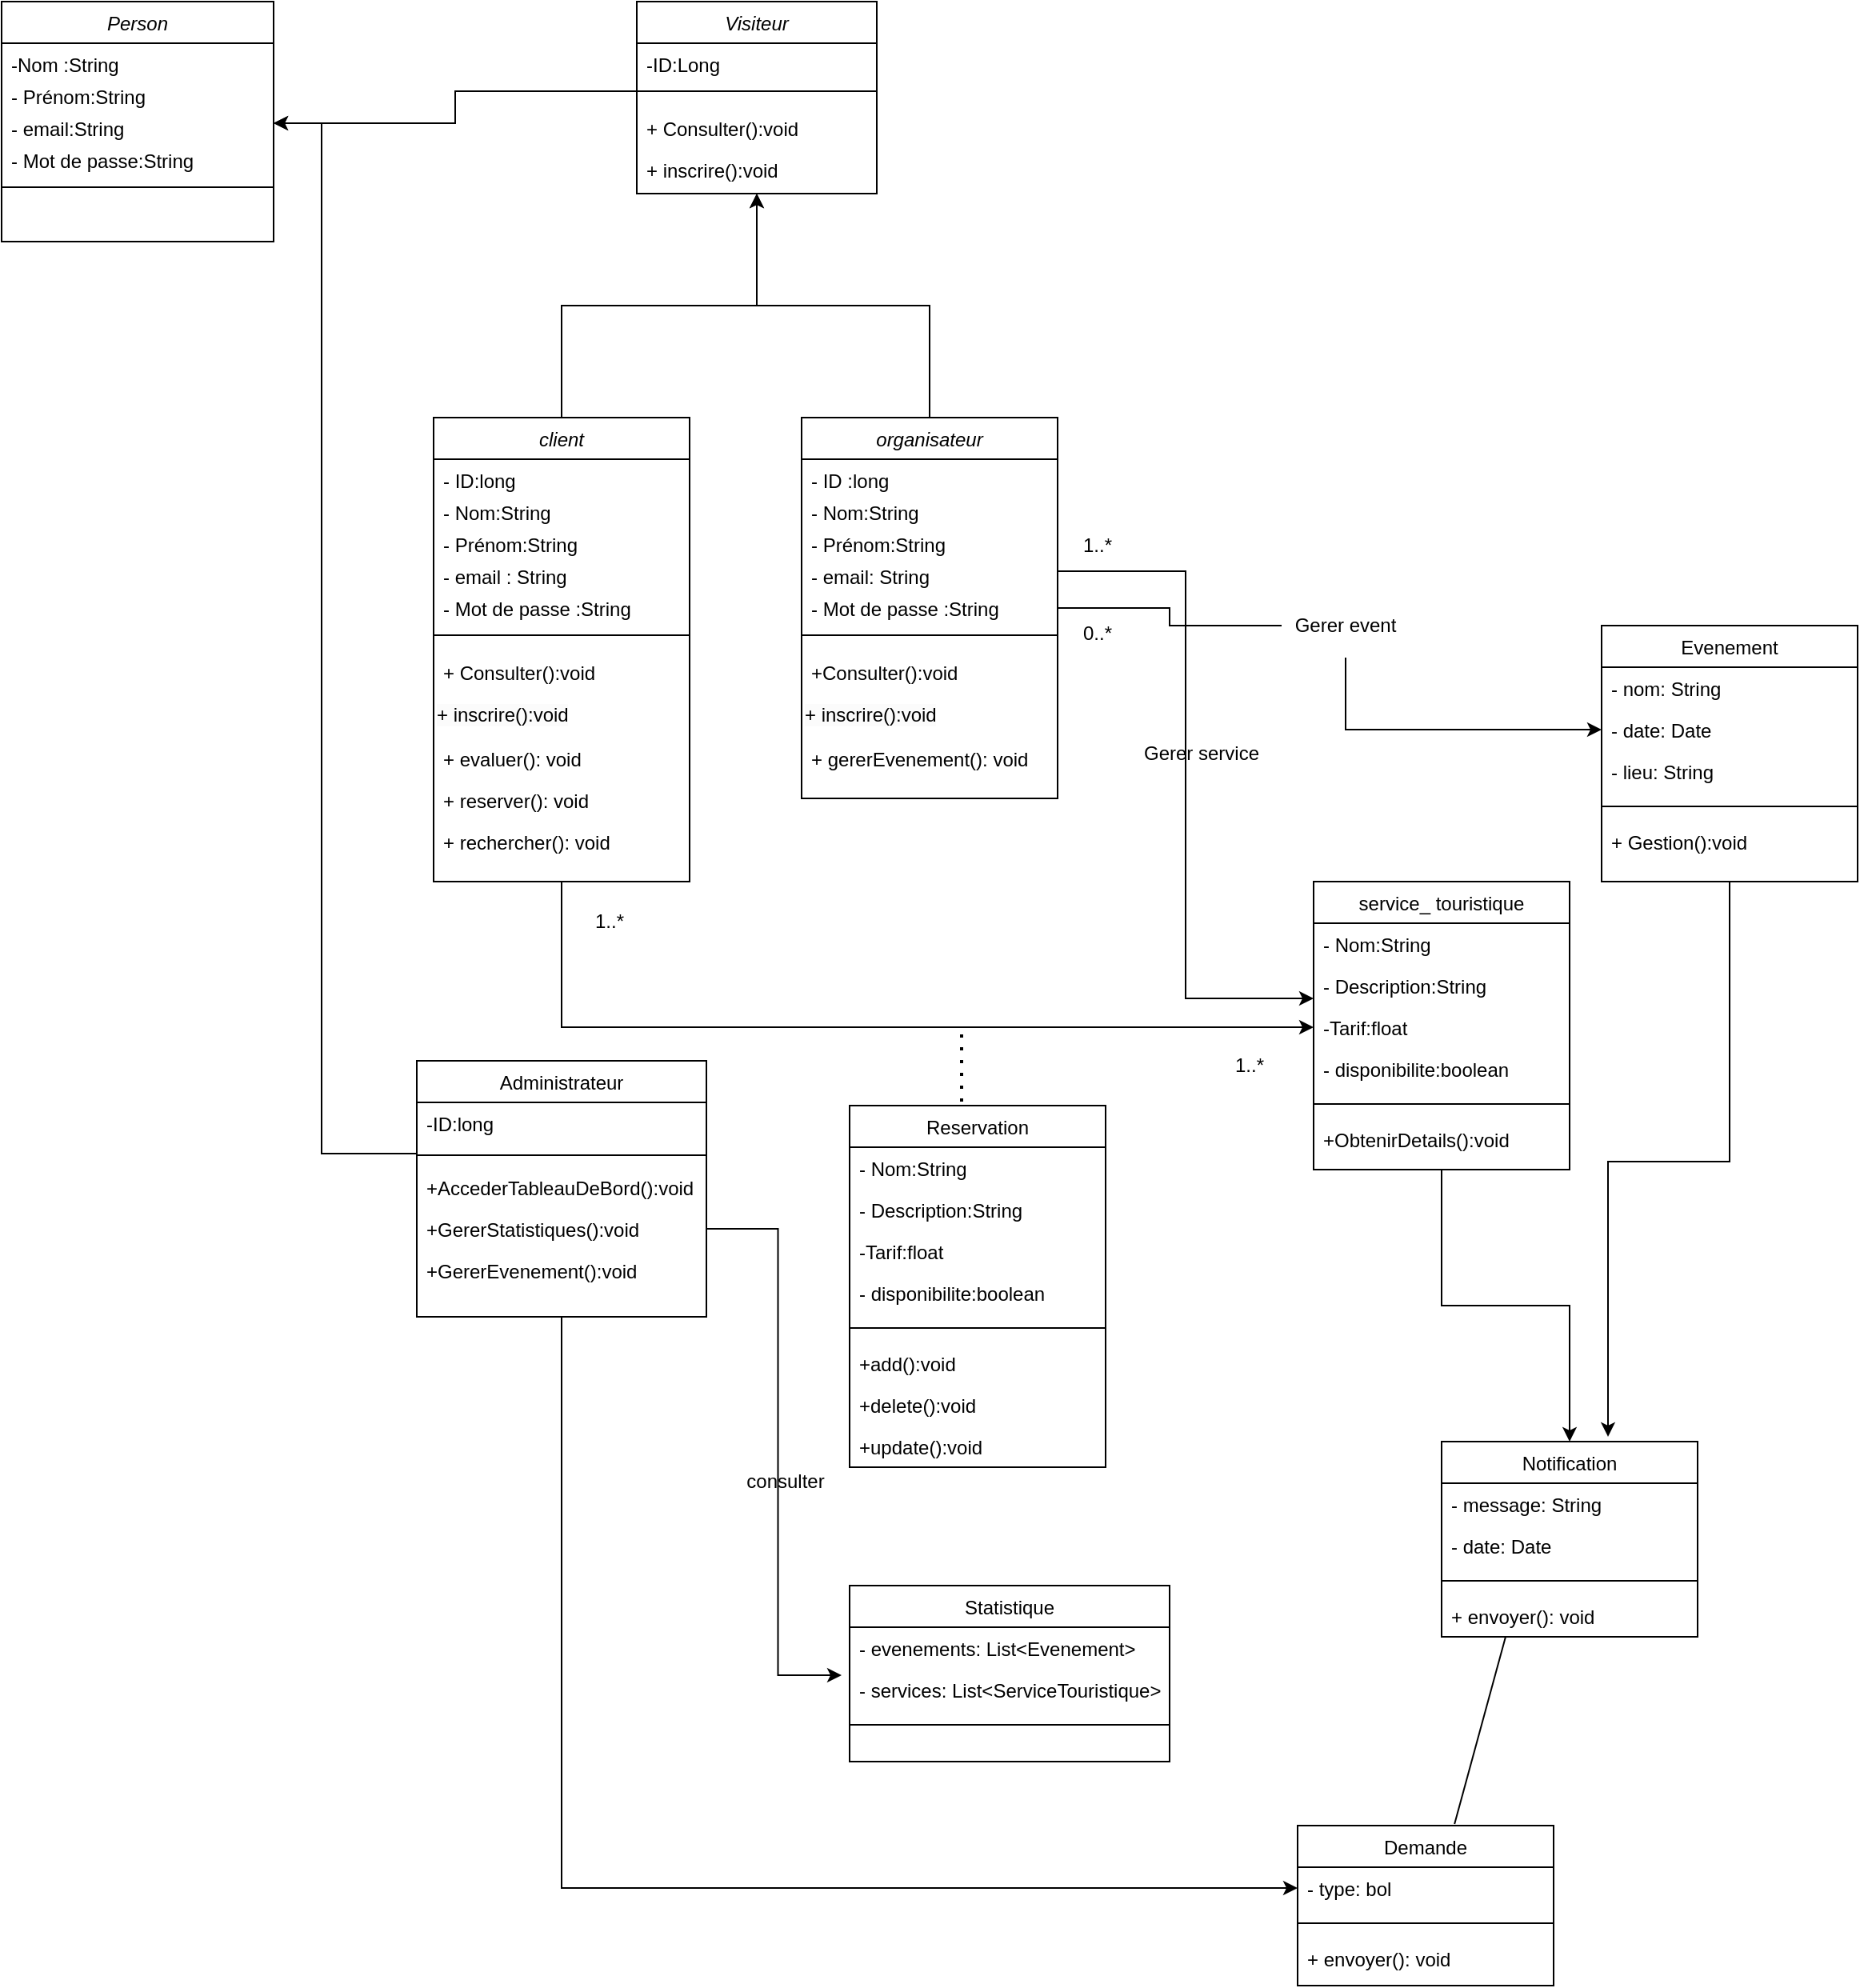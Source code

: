 <mxfile version="22.1.18" type="device">
  <diagram id="C5RBs43oDa-KdzZeNtuy" name="Page-1">
    <mxGraphModel dx="1760" dy="1646" grid="1" gridSize="10" guides="1" tooltips="1" connect="1" arrows="1" fold="1" page="1" pageScale="1" pageWidth="827" pageHeight="1169" math="0" shadow="0">
      <root>
        <mxCell id="WIyWlLk6GJQsqaUBKTNV-0" />
        <mxCell id="WIyWlLk6GJQsqaUBKTNV-1" parent="WIyWlLk6GJQsqaUBKTNV-0" />
        <mxCell id="cDBzebG0WOkgvqjDL5oZ-74" style="edgeStyle=orthogonalEdgeStyle;rounded=0;orthogonalLoop=1;jettySize=auto;html=1;entryX=0.5;entryY=0;entryDx=0;entryDy=0;" parent="WIyWlLk6GJQsqaUBKTNV-1" source="zkfFHV4jXpPFQw0GAbJ--6" target="8eL3JHxNQlYlBDF5r4aJ-25" edge="1">
          <mxGeometry relative="1" as="geometry" />
        </mxCell>
        <mxCell id="zkfFHV4jXpPFQw0GAbJ--6" value="service_ touristique" style="swimlane;fontStyle=0;align=center;verticalAlign=top;childLayout=stackLayout;horizontal=1;startSize=26;horizontalStack=0;resizeParent=1;resizeLast=0;collapsible=1;marginBottom=0;rounded=0;shadow=0;strokeWidth=1;" parent="WIyWlLk6GJQsqaUBKTNV-1" vertex="1">
          <mxGeometry x="10" y="310" width="160" height="180" as="geometry">
            <mxRectangle x="10" y="310" width="160" height="26" as="alternateBounds" />
          </mxGeometry>
        </mxCell>
        <mxCell id="zkfFHV4jXpPFQw0GAbJ--8" value="- Nom:String" style="text;align=left;verticalAlign=top;spacingLeft=4;spacingRight=4;overflow=hidden;rotatable=0;points=[[0,0.5],[1,0.5]];portConstraint=eastwest;rounded=0;shadow=0;html=0;" parent="zkfFHV4jXpPFQw0GAbJ--6" vertex="1">
          <mxGeometry y="26" width="160" height="26" as="geometry" />
        </mxCell>
        <mxCell id="RmzoukmS7qOzCSbqCCUX-9" value="- Description:String" style="text;align=left;verticalAlign=top;spacingLeft=4;spacingRight=4;overflow=hidden;rotatable=0;points=[[0,0.5],[1,0.5]];portConstraint=eastwest;rounded=0;shadow=0;html=0;" parent="zkfFHV4jXpPFQw0GAbJ--6" vertex="1">
          <mxGeometry y="52" width="160" height="26" as="geometry" />
        </mxCell>
        <mxCell id="RmzoukmS7qOzCSbqCCUX-11" value="-Tarif:float" style="text;align=left;verticalAlign=top;spacingLeft=4;spacingRight=4;overflow=hidden;rotatable=0;points=[[0,0.5],[1,0.5]];portConstraint=eastwest;rounded=0;shadow=0;html=0;" parent="zkfFHV4jXpPFQw0GAbJ--6" vertex="1">
          <mxGeometry y="78" width="160" height="26" as="geometry" />
        </mxCell>
        <mxCell id="RmzoukmS7qOzCSbqCCUX-12" value="- disponibilite:boolean" style="text;align=left;verticalAlign=top;spacingLeft=4;spacingRight=4;overflow=hidden;rotatable=0;points=[[0,0.5],[1,0.5]];portConstraint=eastwest;rounded=0;shadow=0;html=0;" parent="zkfFHV4jXpPFQw0GAbJ--6" vertex="1">
          <mxGeometry y="104" width="160" height="26" as="geometry" />
        </mxCell>
        <mxCell id="zkfFHV4jXpPFQw0GAbJ--9" value="" style="line;html=1;strokeWidth=1;align=left;verticalAlign=middle;spacingTop=-1;spacingLeft=3;spacingRight=3;rotatable=0;labelPosition=right;points=[];portConstraint=eastwest;" parent="zkfFHV4jXpPFQw0GAbJ--6" vertex="1">
          <mxGeometry y="130" width="160" height="18" as="geometry" />
        </mxCell>
        <mxCell id="zkfFHV4jXpPFQw0GAbJ--11" value="+ObtenirDetails():void" style="text;align=left;verticalAlign=top;spacingLeft=4;spacingRight=4;overflow=hidden;rotatable=0;points=[[0,0.5],[1,0.5]];portConstraint=eastwest;" parent="zkfFHV4jXpPFQw0GAbJ--6" vertex="1">
          <mxGeometry y="148" width="160" height="26" as="geometry" />
        </mxCell>
        <mxCell id="cDBzebG0WOkgvqjDL5oZ-27" style="edgeStyle=orthogonalEdgeStyle;rounded=0;orthogonalLoop=1;jettySize=auto;html=1;entryX=1;entryY=0.5;entryDx=0;entryDy=0;" parent="WIyWlLk6GJQsqaUBKTNV-1" source="zkfFHV4jXpPFQw0GAbJ--17" target="cDBzebG0WOkgvqjDL5oZ-13" edge="1">
          <mxGeometry relative="1" as="geometry">
            <Array as="points">
              <mxPoint x="-610" y="480" />
              <mxPoint x="-610" y="-164" />
            </Array>
          </mxGeometry>
        </mxCell>
        <mxCell id="cDBzebG0WOkgvqjDL5oZ-71" style="edgeStyle=orthogonalEdgeStyle;rounded=0;orthogonalLoop=1;jettySize=auto;html=1;entryX=0;entryY=0.5;entryDx=0;entryDy=0;" parent="WIyWlLk6GJQsqaUBKTNV-1" source="zkfFHV4jXpPFQw0GAbJ--17" target="cDBzebG0WOkgvqjDL5oZ-66" edge="1">
          <mxGeometry relative="1" as="geometry" />
        </mxCell>
        <mxCell id="zkfFHV4jXpPFQw0GAbJ--17" value="Administrateur" style="swimlane;fontStyle=0;align=center;verticalAlign=top;childLayout=stackLayout;horizontal=1;startSize=26;horizontalStack=0;resizeParent=1;resizeLast=0;collapsible=1;marginBottom=0;rounded=0;shadow=0;strokeWidth=1;" parent="WIyWlLk6GJQsqaUBKTNV-1" vertex="1">
          <mxGeometry x="-550.5" y="422" width="181" height="160" as="geometry">
            <mxRectangle x="550" y="140" width="160" height="26" as="alternateBounds" />
          </mxGeometry>
        </mxCell>
        <mxCell id="zkfFHV4jXpPFQw0GAbJ--18" value="-ID:long" style="text;align=left;verticalAlign=top;spacingLeft=4;spacingRight=4;overflow=hidden;rotatable=0;points=[[0,0.5],[1,0.5]];portConstraint=eastwest;" parent="zkfFHV4jXpPFQw0GAbJ--17" vertex="1">
          <mxGeometry y="26" width="181" height="26" as="geometry" />
        </mxCell>
        <mxCell id="zkfFHV4jXpPFQw0GAbJ--23" value="" style="line;html=1;strokeWidth=1;align=left;verticalAlign=middle;spacingTop=-1;spacingLeft=3;spacingRight=3;rotatable=0;labelPosition=right;points=[];portConstraint=eastwest;" parent="zkfFHV4jXpPFQw0GAbJ--17" vertex="1">
          <mxGeometry y="52" width="181" height="14" as="geometry" />
        </mxCell>
        <mxCell id="zkfFHV4jXpPFQw0GAbJ--24" value="+AccederTableauDeBord():void" style="text;align=left;verticalAlign=top;spacingLeft=4;spacingRight=4;overflow=hidden;rotatable=0;points=[[0,0.5],[1,0.5]];portConstraint=eastwest;" parent="zkfFHV4jXpPFQw0GAbJ--17" vertex="1">
          <mxGeometry y="66" width="181" height="26" as="geometry" />
        </mxCell>
        <mxCell id="zkfFHV4jXpPFQw0GAbJ--25" value="+GererStatistiques():void" style="text;align=left;verticalAlign=top;spacingLeft=4;spacingRight=4;overflow=hidden;rotatable=0;points=[[0,0.5],[1,0.5]];portConstraint=eastwest;" parent="zkfFHV4jXpPFQw0GAbJ--17" vertex="1">
          <mxGeometry y="92" width="181" height="26" as="geometry" />
        </mxCell>
        <mxCell id="RmzoukmS7qOzCSbqCCUX-6" value="+GererEvenement():void" style="text;align=left;verticalAlign=top;spacingLeft=4;spacingRight=4;overflow=hidden;rotatable=0;points=[[0,0.5],[1,0.5]];portConstraint=eastwest;" parent="zkfFHV4jXpPFQw0GAbJ--17" vertex="1">
          <mxGeometry y="118" width="181" height="26" as="geometry" />
        </mxCell>
        <mxCell id="cDBzebG0WOkgvqjDL5oZ-76" style="edgeStyle=orthogonalEdgeStyle;rounded=0;orthogonalLoop=1;jettySize=auto;html=1;entryX=0.65;entryY=-0.025;entryDx=0;entryDy=0;entryPerimeter=0;" parent="WIyWlLk6GJQsqaUBKTNV-1" source="RmzoukmS7qOzCSbqCCUX-40" target="8eL3JHxNQlYlBDF5r4aJ-25" edge="1">
          <mxGeometry relative="1" as="geometry" />
        </mxCell>
        <mxCell id="RmzoukmS7qOzCSbqCCUX-40" value="Evenement" style="swimlane;fontStyle=0;align=center;verticalAlign=top;childLayout=stackLayout;horizontal=1;startSize=26;horizontalStack=0;resizeParent=1;resizeLast=0;collapsible=1;marginBottom=0;rounded=0;shadow=0;strokeWidth=1;" parent="WIyWlLk6GJQsqaUBKTNV-1" vertex="1">
          <mxGeometry x="190" y="150" width="160" height="160" as="geometry">
            <mxRectangle x="130" y="380" width="160" height="26" as="alternateBounds" />
          </mxGeometry>
        </mxCell>
        <mxCell id="RmzoukmS7qOzCSbqCCUX-42" value=" - nom: String " style="text;align=left;verticalAlign=top;spacingLeft=4;spacingRight=4;overflow=hidden;rotatable=0;points=[[0,0.5],[1,0.5]];portConstraint=eastwest;rounded=0;shadow=0;html=0;" parent="RmzoukmS7qOzCSbqCCUX-40" vertex="1">
          <mxGeometry y="26" width="160" height="26" as="geometry" />
        </mxCell>
        <mxCell id="RmzoukmS7qOzCSbqCCUX-43" value="- date: Date " style="text;align=left;verticalAlign=top;spacingLeft=4;spacingRight=4;overflow=hidden;rotatable=0;points=[[0,0.5],[1,0.5]];portConstraint=eastwest;rounded=0;shadow=0;html=0;" parent="RmzoukmS7qOzCSbqCCUX-40" vertex="1">
          <mxGeometry y="52" width="160" height="26" as="geometry" />
        </mxCell>
        <mxCell id="RmzoukmS7qOzCSbqCCUX-44" value="- lieu: String  " style="text;align=left;verticalAlign=top;spacingLeft=4;spacingRight=4;overflow=hidden;rotatable=0;points=[[0,0.5],[1,0.5]];portConstraint=eastwest;rounded=0;shadow=0;html=0;" parent="RmzoukmS7qOzCSbqCCUX-40" vertex="1">
          <mxGeometry y="78" width="160" height="26" as="geometry" />
        </mxCell>
        <mxCell id="RmzoukmS7qOzCSbqCCUX-47" value="" style="line;html=1;strokeWidth=1;align=left;verticalAlign=middle;spacingTop=-1;spacingLeft=3;spacingRight=3;rotatable=0;labelPosition=right;points=[];portConstraint=eastwest;" parent="RmzoukmS7qOzCSbqCCUX-40" vertex="1">
          <mxGeometry y="104" width="160" height="18" as="geometry" />
        </mxCell>
        <mxCell id="cDBzebG0WOkgvqjDL5oZ-75" value="+ Gestion():void" style="text;align=left;verticalAlign=top;spacingLeft=4;spacingRight=4;overflow=hidden;rotatable=0;points=[[0,0.5],[1,0.5]];portConstraint=eastwest;" parent="RmzoukmS7qOzCSbqCCUX-40" vertex="1">
          <mxGeometry y="122" width="160" height="26" as="geometry" />
        </mxCell>
        <mxCell id="cDBzebG0WOkgvqjDL5oZ-22" style="edgeStyle=orthogonalEdgeStyle;rounded=0;orthogonalLoop=1;jettySize=auto;html=1;entryX=0.5;entryY=1;entryDx=0;entryDy=0;" parent="WIyWlLk6GJQsqaUBKTNV-1" source="LDBiigE5ZsN5Bmcv4pwf-0" target="cDBzebG0WOkgvqjDL5oZ-0" edge="1">
          <mxGeometry relative="1" as="geometry">
            <Array as="points">
              <mxPoint x="-460" y="-50" />
              <mxPoint x="-338" y="-50" />
            </Array>
          </mxGeometry>
        </mxCell>
        <mxCell id="cDBzebG0WOkgvqjDL5oZ-34" style="edgeStyle=orthogonalEdgeStyle;rounded=0;orthogonalLoop=1;jettySize=auto;html=1;entryX=0;entryY=0.5;entryDx=0;entryDy=0;" parent="WIyWlLk6GJQsqaUBKTNV-1" source="LDBiigE5ZsN5Bmcv4pwf-0" target="RmzoukmS7qOzCSbqCCUX-11" edge="1">
          <mxGeometry relative="1" as="geometry" />
        </mxCell>
        <mxCell id="LDBiigE5ZsN5Bmcv4pwf-0" value="client" style="swimlane;fontStyle=2;align=center;verticalAlign=top;childLayout=stackLayout;horizontal=1;startSize=26;horizontalStack=0;resizeParent=1;resizeLast=0;collapsible=1;marginBottom=0;rounded=0;shadow=0;strokeWidth=1;" parent="WIyWlLk6GJQsqaUBKTNV-1" vertex="1">
          <mxGeometry x="-540" y="20" width="160" height="290" as="geometry">
            <mxRectangle x="230" y="140" width="160" height="26" as="alternateBounds" />
          </mxGeometry>
        </mxCell>
        <mxCell id="LDBiigE5ZsN5Bmcv4pwf-1" value="- ID:long" style="text;align=left;verticalAlign=top;spacingLeft=4;spacingRight=4;overflow=hidden;rotatable=0;points=[[0,0.5],[1,0.5]];portConstraint=eastwest;" parent="LDBiigE5ZsN5Bmcv4pwf-0" vertex="1">
          <mxGeometry y="26" width="160" height="20" as="geometry" />
        </mxCell>
        <mxCell id="LDBiigE5ZsN5Bmcv4pwf-2" value="- Nom:String" style="text;align=left;verticalAlign=top;spacingLeft=4;spacingRight=4;overflow=hidden;rotatable=0;points=[[0,0.5],[1,0.5]];portConstraint=eastwest;rounded=0;shadow=0;html=0;" parent="LDBiigE5ZsN5Bmcv4pwf-0" vertex="1">
          <mxGeometry y="46" width="160" height="20" as="geometry" />
        </mxCell>
        <mxCell id="LDBiigE5ZsN5Bmcv4pwf-3" value="- Prénom:String" style="text;align=left;verticalAlign=top;spacingLeft=4;spacingRight=4;overflow=hidden;rotatable=0;points=[[0,0.5],[1,0.5]];portConstraint=eastwest;rounded=0;shadow=0;html=0;" parent="LDBiigE5ZsN5Bmcv4pwf-0" vertex="1">
          <mxGeometry y="66" width="160" height="20" as="geometry" />
        </mxCell>
        <mxCell id="LDBiigE5ZsN5Bmcv4pwf-4" value="- email : String" style="text;align=left;verticalAlign=top;spacingLeft=4;spacingRight=4;overflow=hidden;rotatable=0;points=[[0,0.5],[1,0.5]];portConstraint=eastwest;rounded=0;shadow=0;html=0;" parent="LDBiigE5ZsN5Bmcv4pwf-0" vertex="1">
          <mxGeometry y="86" width="160" height="20" as="geometry" />
        </mxCell>
        <mxCell id="LDBiigE5ZsN5Bmcv4pwf-5" value="- Mot de passe :String" style="text;align=left;verticalAlign=top;spacingLeft=4;spacingRight=4;overflow=hidden;rotatable=0;points=[[0,0.5],[1,0.5]];portConstraint=eastwest;rounded=0;shadow=0;html=0;" parent="LDBiigE5ZsN5Bmcv4pwf-0" vertex="1">
          <mxGeometry y="106" width="160" height="20" as="geometry" />
        </mxCell>
        <mxCell id="LDBiigE5ZsN5Bmcv4pwf-6" value="" style="line;html=1;strokeWidth=1;align=left;verticalAlign=middle;spacingTop=-1;spacingLeft=3;spacingRight=3;rotatable=0;labelPosition=right;points=[];portConstraint=eastwest;" parent="LDBiigE5ZsN5Bmcv4pwf-0" vertex="1">
          <mxGeometry y="126" width="160" height="20" as="geometry" />
        </mxCell>
        <mxCell id="LDBiigE5ZsN5Bmcv4pwf-7" value="+ Consulter():void" style="text;align=left;verticalAlign=top;spacingLeft=4;spacingRight=4;overflow=hidden;rotatable=0;points=[[0,0.5],[1,0.5]];portConstraint=eastwest;" parent="LDBiigE5ZsN5Bmcv4pwf-0" vertex="1">
          <mxGeometry y="146" width="160" height="26" as="geometry" />
        </mxCell>
        <mxCell id="8eL3JHxNQlYlBDF5r4aJ-49" value="&lt;span style=&quot;color: rgb(0, 0, 0); font-family: Helvetica; font-size: 12px; font-style: normal; font-variant-ligatures: normal; font-variant-caps: normal; font-weight: 400; letter-spacing: normal; orphans: 2; text-align: left; text-indent: 0px; text-transform: none; widows: 2; word-spacing: 0px; -webkit-text-stroke-width: 0px; background-color: rgb(251, 251, 251); text-decoration-thickness: initial; text-decoration-style: initial; text-decoration-color: initial; float: none; display: inline !important;&quot;&gt;+ inscrire():void&lt;/span&gt;" style="text;whiteSpace=wrap;html=1;" parent="LDBiigE5ZsN5Bmcv4pwf-0" vertex="1">
          <mxGeometry y="172" width="160" height="28" as="geometry" />
        </mxCell>
        <mxCell id="8eL3JHxNQlYlBDF5r4aJ-21" value="+ evaluer(): void" style="text;align=left;verticalAlign=top;spacingLeft=4;spacingRight=4;overflow=hidden;rotatable=0;points=[[0,0.5],[1,0.5]];portConstraint=eastwest;" parent="LDBiigE5ZsN5Bmcv4pwf-0" vertex="1">
          <mxGeometry y="200" width="160" height="26" as="geometry" />
        </mxCell>
        <mxCell id="8eL3JHxNQlYlBDF5r4aJ-22" value="+ reserver(): void" style="text;align=left;verticalAlign=top;spacingLeft=4;spacingRight=4;overflow=hidden;rotatable=0;points=[[0,0.5],[1,0.5]];portConstraint=eastwest;" parent="LDBiigE5ZsN5Bmcv4pwf-0" vertex="1">
          <mxGeometry y="226" width="160" height="26" as="geometry" />
        </mxCell>
        <mxCell id="8eL3JHxNQlYlBDF5r4aJ-23" value="+ rechercher(): void" style="text;align=left;verticalAlign=top;spacingLeft=4;spacingRight=4;overflow=hidden;rotatable=0;points=[[0,0.5],[1,0.5]];portConstraint=eastwest;" parent="LDBiigE5ZsN5Bmcv4pwf-0" vertex="1">
          <mxGeometry y="252" width="160" height="26" as="geometry" />
        </mxCell>
        <mxCell id="cDBzebG0WOkgvqjDL5oZ-26" style="edgeStyle=orthogonalEdgeStyle;rounded=0;orthogonalLoop=1;jettySize=auto;html=1;entryX=0.5;entryY=1;entryDx=0;entryDy=0;" parent="WIyWlLk6GJQsqaUBKTNV-1" source="LDBiigE5ZsN5Bmcv4pwf-8" target="cDBzebG0WOkgvqjDL5oZ-0" edge="1">
          <mxGeometry relative="1" as="geometry" />
        </mxCell>
        <mxCell id="cDBzebG0WOkgvqjDL5oZ-61" style="edgeStyle=orthogonalEdgeStyle;rounded=0;orthogonalLoop=1;jettySize=auto;html=1;entryX=0;entryY=0.5;entryDx=0;entryDy=0;startArrow=none;" parent="WIyWlLk6GJQsqaUBKTNV-1" source="cDBzebG0WOkgvqjDL5oZ-63" target="RmzoukmS7qOzCSbqCCUX-43" edge="1">
          <mxGeometry relative="1" as="geometry" />
        </mxCell>
        <mxCell id="LDBiigE5ZsN5Bmcv4pwf-8" value="organisateur" style="swimlane;fontStyle=2;align=center;verticalAlign=top;childLayout=stackLayout;horizontal=1;startSize=26;horizontalStack=0;resizeParent=1;resizeLast=0;collapsible=1;marginBottom=0;rounded=0;shadow=0;strokeWidth=1;" parent="WIyWlLk6GJQsqaUBKTNV-1" vertex="1">
          <mxGeometry x="-310" y="20" width="160" height="238" as="geometry">
            <mxRectangle x="230" y="140" width="160" height="26" as="alternateBounds" />
          </mxGeometry>
        </mxCell>
        <mxCell id="LDBiigE5ZsN5Bmcv4pwf-9" value="- ID :long" style="text;align=left;verticalAlign=top;spacingLeft=4;spacingRight=4;overflow=hidden;rotatable=0;points=[[0,0.5],[1,0.5]];portConstraint=eastwest;" parent="LDBiigE5ZsN5Bmcv4pwf-8" vertex="1">
          <mxGeometry y="26" width="160" height="20" as="geometry" />
        </mxCell>
        <mxCell id="LDBiigE5ZsN5Bmcv4pwf-10" value="- Nom:String" style="text;align=left;verticalAlign=top;spacingLeft=4;spacingRight=4;overflow=hidden;rotatable=0;points=[[0,0.5],[1,0.5]];portConstraint=eastwest;rounded=0;shadow=0;html=0;" parent="LDBiigE5ZsN5Bmcv4pwf-8" vertex="1">
          <mxGeometry y="46" width="160" height="20" as="geometry" />
        </mxCell>
        <mxCell id="LDBiigE5ZsN5Bmcv4pwf-11" value="- Prénom:String" style="text;align=left;verticalAlign=top;spacingLeft=4;spacingRight=4;overflow=hidden;rotatable=0;points=[[0,0.5],[1,0.5]];portConstraint=eastwest;rounded=0;shadow=0;html=0;" parent="LDBiigE5ZsN5Bmcv4pwf-8" vertex="1">
          <mxGeometry y="66" width="160" height="20" as="geometry" />
        </mxCell>
        <mxCell id="LDBiigE5ZsN5Bmcv4pwf-12" value="- email: String" style="text;align=left;verticalAlign=top;spacingLeft=4;spacingRight=4;overflow=hidden;rotatable=0;points=[[0,0.5],[1,0.5]];portConstraint=eastwest;rounded=0;shadow=0;html=0;" parent="LDBiigE5ZsN5Bmcv4pwf-8" vertex="1">
          <mxGeometry y="86" width="160" height="20" as="geometry" />
        </mxCell>
        <mxCell id="LDBiigE5ZsN5Bmcv4pwf-13" value="- Mot de passe :String" style="text;align=left;verticalAlign=top;spacingLeft=4;spacingRight=4;overflow=hidden;rotatable=0;points=[[0,0.5],[1,0.5]];portConstraint=eastwest;rounded=0;shadow=0;html=0;" parent="LDBiigE5ZsN5Bmcv4pwf-8" vertex="1">
          <mxGeometry y="106" width="160" height="20" as="geometry" />
        </mxCell>
        <mxCell id="LDBiigE5ZsN5Bmcv4pwf-14" value="" style="line;html=1;strokeWidth=1;align=left;verticalAlign=middle;spacingTop=-1;spacingLeft=3;spacingRight=3;rotatable=0;labelPosition=right;points=[];portConstraint=eastwest;" parent="LDBiigE5ZsN5Bmcv4pwf-8" vertex="1">
          <mxGeometry y="126" width="160" height="20" as="geometry" />
        </mxCell>
        <mxCell id="LDBiigE5ZsN5Bmcv4pwf-15" value="+Consulter():void" style="text;align=left;verticalAlign=top;spacingLeft=4;spacingRight=4;overflow=hidden;rotatable=0;points=[[0,0.5],[1,0.5]];portConstraint=eastwest;" parent="LDBiigE5ZsN5Bmcv4pwf-8" vertex="1">
          <mxGeometry y="146" width="160" height="26" as="geometry" />
        </mxCell>
        <mxCell id="8eL3JHxNQlYlBDF5r4aJ-50" value="&lt;span style=&quot;color: rgb(0, 0, 0); font-family: Helvetica; font-size: 12px; font-style: normal; font-variant-ligatures: normal; font-variant-caps: normal; font-weight: 400; letter-spacing: normal; orphans: 2; text-align: left; text-indent: 0px; text-transform: none; widows: 2; word-spacing: 0px; -webkit-text-stroke-width: 0px; background-color: rgb(251, 251, 251); text-decoration-thickness: initial; text-decoration-style: initial; text-decoration-color: initial; float: none; display: inline !important;&quot;&gt;+ inscrire():void&lt;/span&gt;" style="text;whiteSpace=wrap;html=1;" parent="LDBiigE5ZsN5Bmcv4pwf-8" vertex="1">
          <mxGeometry y="172" width="160" height="28" as="geometry" />
        </mxCell>
        <mxCell id="8eL3JHxNQlYlBDF5r4aJ-24" value="+ gererEvenement(): void " style="text;align=left;verticalAlign=top;spacingLeft=4;spacingRight=4;overflow=hidden;rotatable=0;points=[[0,0.5],[1,0.5]];portConstraint=eastwest;" parent="LDBiigE5ZsN5Bmcv4pwf-8" vertex="1">
          <mxGeometry y="200" width="160" height="26" as="geometry" />
        </mxCell>
        <mxCell id="8eL3JHxNQlYlBDF5r4aJ-25" value="Notification " style="swimlane;fontStyle=0;align=center;verticalAlign=top;childLayout=stackLayout;horizontal=1;startSize=26;horizontalStack=0;resizeParent=1;resizeLast=0;collapsible=1;marginBottom=0;rounded=0;shadow=0;strokeWidth=1;" parent="WIyWlLk6GJQsqaUBKTNV-1" vertex="1">
          <mxGeometry x="90" y="660" width="160" height="122" as="geometry">
            <mxRectangle x="130" y="380" width="160" height="26" as="alternateBounds" />
          </mxGeometry>
        </mxCell>
        <mxCell id="8eL3JHxNQlYlBDF5r4aJ-26" value="- message: String " style="text;align=left;verticalAlign=top;spacingLeft=4;spacingRight=4;overflow=hidden;rotatable=0;points=[[0,0.5],[1,0.5]];portConstraint=eastwest;rounded=0;shadow=0;html=0;" parent="8eL3JHxNQlYlBDF5r4aJ-25" vertex="1">
          <mxGeometry y="26" width="160" height="26" as="geometry" />
        </mxCell>
        <mxCell id="8eL3JHxNQlYlBDF5r4aJ-27" value=" - date: Date  " style="text;align=left;verticalAlign=top;spacingLeft=4;spacingRight=4;overflow=hidden;rotatable=0;points=[[0,0.5],[1,0.5]];portConstraint=eastwest;rounded=0;shadow=0;html=0;" parent="8eL3JHxNQlYlBDF5r4aJ-25" vertex="1">
          <mxGeometry y="52" width="160" height="26" as="geometry" />
        </mxCell>
        <mxCell id="8eL3JHxNQlYlBDF5r4aJ-30" value="" style="line;html=1;strokeWidth=1;align=left;verticalAlign=middle;spacingTop=-1;spacingLeft=3;spacingRight=3;rotatable=0;labelPosition=right;points=[];portConstraint=eastwest;" parent="8eL3JHxNQlYlBDF5r4aJ-25" vertex="1">
          <mxGeometry y="78" width="160" height="18" as="geometry" />
        </mxCell>
        <mxCell id="8eL3JHxNQlYlBDF5r4aJ-31" value=" + envoyer(): void" style="text;align=left;verticalAlign=top;spacingLeft=4;spacingRight=4;overflow=hidden;rotatable=0;points=[[0,0.5],[1,0.5]];portConstraint=eastwest;" parent="8eL3JHxNQlYlBDF5r4aJ-25" vertex="1">
          <mxGeometry y="96" width="160" height="26" as="geometry" />
        </mxCell>
        <mxCell id="8eL3JHxNQlYlBDF5r4aJ-38" value="Statistique  " style="swimlane;fontStyle=0;align=center;verticalAlign=top;childLayout=stackLayout;horizontal=1;startSize=26;horizontalStack=0;resizeParent=1;resizeLast=0;collapsible=1;marginBottom=0;rounded=0;shadow=0;strokeWidth=1;" parent="WIyWlLk6GJQsqaUBKTNV-1" vertex="1">
          <mxGeometry x="-280" y="750" width="200" height="110" as="geometry">
            <mxRectangle x="130" y="380" width="160" height="26" as="alternateBounds" />
          </mxGeometry>
        </mxCell>
        <mxCell id="8eL3JHxNQlYlBDF5r4aJ-39" value="- evenements: List&lt;Evenement&gt;" style="text;align=left;verticalAlign=top;spacingLeft=4;spacingRight=4;overflow=hidden;rotatable=0;points=[[0,0.5],[1,0.5]];portConstraint=eastwest;rounded=0;shadow=0;html=0;" parent="8eL3JHxNQlYlBDF5r4aJ-38" vertex="1">
          <mxGeometry y="26" width="200" height="26" as="geometry" />
        </mxCell>
        <mxCell id="8eL3JHxNQlYlBDF5r4aJ-40" value="- services: List&lt;ServiceTouristique&gt;" style="text;align=left;verticalAlign=top;spacingLeft=4;spacingRight=4;overflow=hidden;rotatable=0;points=[[0,0.5],[1,0.5]];portConstraint=eastwest;rounded=0;shadow=0;html=0;" parent="8eL3JHxNQlYlBDF5r4aJ-38" vertex="1">
          <mxGeometry y="52" width="200" height="26" as="geometry" />
        </mxCell>
        <mxCell id="8eL3JHxNQlYlBDF5r4aJ-42" value="" style="line;html=1;strokeWidth=1;align=left;verticalAlign=middle;spacingTop=-1;spacingLeft=3;spacingRight=3;rotatable=0;labelPosition=right;points=[];portConstraint=eastwest;" parent="8eL3JHxNQlYlBDF5r4aJ-38" vertex="1">
          <mxGeometry y="78" width="200" height="18" as="geometry" />
        </mxCell>
        <mxCell id="cDBzebG0WOkgvqjDL5oZ-0" value="Visiteur" style="swimlane;fontStyle=2;align=center;verticalAlign=top;childLayout=stackLayout;horizontal=1;startSize=26;horizontalStack=0;resizeParent=1;resizeLast=0;collapsible=1;marginBottom=0;rounded=0;shadow=0;strokeWidth=1;" parent="WIyWlLk6GJQsqaUBKTNV-1" vertex="1">
          <mxGeometry x="-413" y="-240" width="150" height="120" as="geometry">
            <mxRectangle x="230" y="140" width="160" height="26" as="alternateBounds" />
          </mxGeometry>
        </mxCell>
        <mxCell id="cDBzebG0WOkgvqjDL5oZ-1" value="-ID:Long" style="text;align=left;verticalAlign=top;spacingLeft=4;spacingRight=4;overflow=hidden;rotatable=0;points=[[0,0.5],[1,0.5]];portConstraint=eastwest;" parent="cDBzebG0WOkgvqjDL5oZ-0" vertex="1">
          <mxGeometry y="26" width="150" height="20" as="geometry" />
        </mxCell>
        <mxCell id="cDBzebG0WOkgvqjDL5oZ-6" value="" style="line;html=1;strokeWidth=1;align=left;verticalAlign=middle;spacingTop=-1;spacingLeft=3;spacingRight=3;rotatable=0;labelPosition=right;points=[];portConstraint=eastwest;" parent="cDBzebG0WOkgvqjDL5oZ-0" vertex="1">
          <mxGeometry y="46" width="150" height="20" as="geometry" />
        </mxCell>
        <mxCell id="cDBzebG0WOkgvqjDL5oZ-7" value="+ Consulter():void" style="text;align=left;verticalAlign=top;spacingLeft=4;spacingRight=4;overflow=hidden;rotatable=0;points=[[0,0.5],[1,0.5]];portConstraint=eastwest;" parent="cDBzebG0WOkgvqjDL5oZ-0" vertex="1">
          <mxGeometry y="66" width="150" height="26" as="geometry" />
        </mxCell>
        <mxCell id="cDBzebG0WOkgvqjDL5oZ-8" value="+ inscrire():void" style="text;align=left;verticalAlign=top;spacingLeft=4;spacingRight=4;overflow=hidden;rotatable=0;points=[[0,0.5],[1,0.5]];portConstraint=eastwest;" parent="cDBzebG0WOkgvqjDL5oZ-0" vertex="1">
          <mxGeometry y="92" width="150" height="26" as="geometry" />
        </mxCell>
        <mxCell id="cDBzebG0WOkgvqjDL5oZ-9" value="Person" style="swimlane;fontStyle=2;align=center;verticalAlign=top;childLayout=stackLayout;horizontal=1;startSize=26;horizontalStack=0;resizeParent=1;resizeLast=0;collapsible=1;marginBottom=0;rounded=0;shadow=0;strokeWidth=1;" parent="WIyWlLk6GJQsqaUBKTNV-1" vertex="1">
          <mxGeometry x="-810" y="-240" width="170" height="150" as="geometry">
            <mxRectangle x="230" y="140" width="160" height="26" as="alternateBounds" />
          </mxGeometry>
        </mxCell>
        <mxCell id="cDBzebG0WOkgvqjDL5oZ-11" value="-Nom :String" style="text;align=left;verticalAlign=top;spacingLeft=4;spacingRight=4;overflow=hidden;rotatable=0;points=[[0,0.5],[1,0.5]];portConstraint=eastwest;rounded=0;shadow=0;html=0;" parent="cDBzebG0WOkgvqjDL5oZ-9" vertex="1">
          <mxGeometry y="26" width="170" height="20" as="geometry" />
        </mxCell>
        <mxCell id="cDBzebG0WOkgvqjDL5oZ-12" value="- Prénom:String" style="text;align=left;verticalAlign=top;spacingLeft=4;spacingRight=4;overflow=hidden;rotatable=0;points=[[0,0.5],[1,0.5]];portConstraint=eastwest;rounded=0;shadow=0;html=0;" parent="cDBzebG0WOkgvqjDL5oZ-9" vertex="1">
          <mxGeometry y="46" width="170" height="20" as="geometry" />
        </mxCell>
        <mxCell id="cDBzebG0WOkgvqjDL5oZ-13" value="- email:String" style="text;align=left;verticalAlign=top;spacingLeft=4;spacingRight=4;overflow=hidden;rotatable=0;points=[[0,0.5],[1,0.5]];portConstraint=eastwest;rounded=0;shadow=0;html=0;" parent="cDBzebG0WOkgvqjDL5oZ-9" vertex="1">
          <mxGeometry y="66" width="170" height="20" as="geometry" />
        </mxCell>
        <mxCell id="cDBzebG0WOkgvqjDL5oZ-14" value="- Mot de passe:String" style="text;align=left;verticalAlign=top;spacingLeft=4;spacingRight=4;overflow=hidden;rotatable=0;points=[[0,0.5],[1,0.5]];portConstraint=eastwest;rounded=0;shadow=0;html=0;" parent="cDBzebG0WOkgvqjDL5oZ-9" vertex="1">
          <mxGeometry y="86" width="170" height="20" as="geometry" />
        </mxCell>
        <mxCell id="cDBzebG0WOkgvqjDL5oZ-15" value="" style="line;html=1;strokeWidth=1;align=left;verticalAlign=middle;spacingTop=-1;spacingLeft=3;spacingRight=3;rotatable=0;labelPosition=right;points=[];portConstraint=eastwest;" parent="cDBzebG0WOkgvqjDL5oZ-9" vertex="1">
          <mxGeometry y="106" width="170" height="20" as="geometry" />
        </mxCell>
        <mxCell id="cDBzebG0WOkgvqjDL5oZ-21" style="edgeStyle=orthogonalEdgeStyle;rounded=0;orthogonalLoop=1;jettySize=auto;html=1;entryX=1;entryY=0.5;entryDx=0;entryDy=0;" parent="WIyWlLk6GJQsqaUBKTNV-1" source="cDBzebG0WOkgvqjDL5oZ-6" target="cDBzebG0WOkgvqjDL5oZ-13" edge="1">
          <mxGeometry relative="1" as="geometry" />
        </mxCell>
        <mxCell id="cDBzebG0WOkgvqjDL5oZ-28" style="edgeStyle=orthogonalEdgeStyle;rounded=0;orthogonalLoop=1;jettySize=auto;html=1;entryX=0;entryY=0.808;entryDx=0;entryDy=0;entryPerimeter=0;" parent="WIyWlLk6GJQsqaUBKTNV-1" source="LDBiigE5ZsN5Bmcv4pwf-12" target="RmzoukmS7qOzCSbqCCUX-9" edge="1">
          <mxGeometry relative="1" as="geometry" />
        </mxCell>
        <mxCell id="cDBzebG0WOkgvqjDL5oZ-29" value="Gerer service" style="text;html=1;strokeColor=none;fillColor=none;align=center;verticalAlign=middle;whiteSpace=wrap;rounded=0;" parent="WIyWlLk6GJQsqaUBKTNV-1" vertex="1">
          <mxGeometry x="-100" y="210" width="80" height="40" as="geometry" />
        </mxCell>
        <mxCell id="cDBzebG0WOkgvqjDL5oZ-30" value="1..*" style="text;html=1;strokeColor=none;fillColor=none;align=center;verticalAlign=middle;whiteSpace=wrap;rounded=0;" parent="WIyWlLk6GJQsqaUBKTNV-1" vertex="1">
          <mxGeometry x="-150" y="90" width="50" height="19" as="geometry" />
        </mxCell>
        <mxCell id="cDBzebG0WOkgvqjDL5oZ-35" value="1..*" style="text;html=1;strokeColor=none;fillColor=none;align=center;verticalAlign=middle;whiteSpace=wrap;rounded=0;" parent="WIyWlLk6GJQsqaUBKTNV-1" vertex="1">
          <mxGeometry x="-460" y="320" width="60" height="30" as="geometry" />
        </mxCell>
        <mxCell id="cDBzebG0WOkgvqjDL5oZ-36" value="1..*" style="text;html=1;strokeColor=none;fillColor=none;align=center;verticalAlign=middle;whiteSpace=wrap;rounded=0;" parent="WIyWlLk6GJQsqaUBKTNV-1" vertex="1">
          <mxGeometry x="-60" y="410" width="60" height="30" as="geometry" />
        </mxCell>
        <mxCell id="cDBzebG0WOkgvqjDL5oZ-37" value="Reservation" style="swimlane;fontStyle=0;align=center;verticalAlign=top;childLayout=stackLayout;horizontal=1;startSize=26;horizontalStack=0;resizeParent=1;resizeLast=0;collapsible=1;marginBottom=0;rounded=0;shadow=0;strokeWidth=1;" parent="WIyWlLk6GJQsqaUBKTNV-1" vertex="1">
          <mxGeometry x="-280" y="450" width="160" height="226" as="geometry">
            <mxRectangle x="130" y="380" width="160" height="26" as="alternateBounds" />
          </mxGeometry>
        </mxCell>
        <mxCell id="cDBzebG0WOkgvqjDL5oZ-38" value="- Nom:String" style="text;align=left;verticalAlign=top;spacingLeft=4;spacingRight=4;overflow=hidden;rotatable=0;points=[[0,0.5],[1,0.5]];portConstraint=eastwest;rounded=0;shadow=0;html=0;" parent="cDBzebG0WOkgvqjDL5oZ-37" vertex="1">
          <mxGeometry y="26" width="160" height="26" as="geometry" />
        </mxCell>
        <mxCell id="cDBzebG0WOkgvqjDL5oZ-39" value="- Description:String" style="text;align=left;verticalAlign=top;spacingLeft=4;spacingRight=4;overflow=hidden;rotatable=0;points=[[0,0.5],[1,0.5]];portConstraint=eastwest;rounded=0;shadow=0;html=0;" parent="cDBzebG0WOkgvqjDL5oZ-37" vertex="1">
          <mxGeometry y="52" width="160" height="26" as="geometry" />
        </mxCell>
        <mxCell id="cDBzebG0WOkgvqjDL5oZ-40" value="-Tarif:float" style="text;align=left;verticalAlign=top;spacingLeft=4;spacingRight=4;overflow=hidden;rotatable=0;points=[[0,0.5],[1,0.5]];portConstraint=eastwest;rounded=0;shadow=0;html=0;" parent="cDBzebG0WOkgvqjDL5oZ-37" vertex="1">
          <mxGeometry y="78" width="160" height="26" as="geometry" />
        </mxCell>
        <mxCell id="cDBzebG0WOkgvqjDL5oZ-41" value="- disponibilite:boolean" style="text;align=left;verticalAlign=top;spacingLeft=4;spacingRight=4;overflow=hidden;rotatable=0;points=[[0,0.5],[1,0.5]];portConstraint=eastwest;rounded=0;shadow=0;html=0;" parent="cDBzebG0WOkgvqjDL5oZ-37" vertex="1">
          <mxGeometry y="104" width="160" height="26" as="geometry" />
        </mxCell>
        <mxCell id="cDBzebG0WOkgvqjDL5oZ-42" value="" style="line;html=1;strokeWidth=1;align=left;verticalAlign=middle;spacingTop=-1;spacingLeft=3;spacingRight=3;rotatable=0;labelPosition=right;points=[];portConstraint=eastwest;" parent="cDBzebG0WOkgvqjDL5oZ-37" vertex="1">
          <mxGeometry y="130" width="160" height="18" as="geometry" />
        </mxCell>
        <mxCell id="cDBzebG0WOkgvqjDL5oZ-43" value="+add():void" style="text;align=left;verticalAlign=top;spacingLeft=4;spacingRight=4;overflow=hidden;rotatable=0;points=[[0,0.5],[1,0.5]];portConstraint=eastwest;" parent="cDBzebG0WOkgvqjDL5oZ-37" vertex="1">
          <mxGeometry y="148" width="160" height="26" as="geometry" />
        </mxCell>
        <mxCell id="cDBzebG0WOkgvqjDL5oZ-51" value="+delete():void" style="text;align=left;verticalAlign=top;spacingLeft=4;spacingRight=4;overflow=hidden;rotatable=0;points=[[0,0.5],[1,0.5]];portConstraint=eastwest;" parent="cDBzebG0WOkgvqjDL5oZ-37" vertex="1">
          <mxGeometry y="174" width="160" height="26" as="geometry" />
        </mxCell>
        <mxCell id="cDBzebG0WOkgvqjDL5oZ-52" value="+update():void" style="text;align=left;verticalAlign=top;spacingLeft=4;spacingRight=4;overflow=hidden;rotatable=0;points=[[0,0.5],[1,0.5]];portConstraint=eastwest;" parent="cDBzebG0WOkgvqjDL5oZ-37" vertex="1">
          <mxGeometry y="200" width="160" height="26" as="geometry" />
        </mxCell>
        <mxCell id="cDBzebG0WOkgvqjDL5oZ-54" value="" style="endArrow=none;dashed=1;html=1;dashPattern=1 3;strokeWidth=2;rounded=0;" parent="WIyWlLk6GJQsqaUBKTNV-1" edge="1">
          <mxGeometry width="50" height="50" relative="1" as="geometry">
            <mxPoint x="-210" y="447.5" as="sourcePoint" />
            <mxPoint x="-210" y="402.5" as="targetPoint" />
          </mxGeometry>
        </mxCell>
        <mxCell id="cDBzebG0WOkgvqjDL5oZ-56" style="edgeStyle=orthogonalEdgeStyle;rounded=0;orthogonalLoop=1;jettySize=auto;html=1;entryX=-0.025;entryY=0.154;entryDx=0;entryDy=0;entryPerimeter=0;" parent="WIyWlLk6GJQsqaUBKTNV-1" source="zkfFHV4jXpPFQw0GAbJ--25" target="8eL3JHxNQlYlBDF5r4aJ-40" edge="1">
          <mxGeometry relative="1" as="geometry" />
        </mxCell>
        <mxCell id="cDBzebG0WOkgvqjDL5oZ-57" value="consulter" style="text;html=1;strokeColor=none;fillColor=none;align=center;verticalAlign=middle;whiteSpace=wrap;rounded=0;" parent="WIyWlLk6GJQsqaUBKTNV-1" vertex="1">
          <mxGeometry x="-350" y="670" width="60" height="30" as="geometry" />
        </mxCell>
        <mxCell id="cDBzebG0WOkgvqjDL5oZ-62" value="0..*" style="text;html=1;strokeColor=none;fillColor=none;align=center;verticalAlign=middle;whiteSpace=wrap;rounded=0;" parent="WIyWlLk6GJQsqaUBKTNV-1" vertex="1">
          <mxGeometry x="-155" y="140" width="60" height="30" as="geometry" />
        </mxCell>
        <mxCell id="cDBzebG0WOkgvqjDL5oZ-64" value="" style="edgeStyle=orthogonalEdgeStyle;rounded=0;orthogonalLoop=1;jettySize=auto;html=1;entryX=0;entryY=0.5;entryDx=0;entryDy=0;endArrow=none;" parent="WIyWlLk6GJQsqaUBKTNV-1" source="LDBiigE5ZsN5Bmcv4pwf-8" target="cDBzebG0WOkgvqjDL5oZ-63" edge="1">
          <mxGeometry relative="1" as="geometry">
            <mxPoint x="-150" y="139" as="sourcePoint" />
            <mxPoint x="190" y="215" as="targetPoint" />
          </mxGeometry>
        </mxCell>
        <mxCell id="cDBzebG0WOkgvqjDL5oZ-63" value="Gerer event" style="text;html=1;strokeColor=none;fillColor=none;align=center;verticalAlign=middle;whiteSpace=wrap;rounded=0;" parent="WIyWlLk6GJQsqaUBKTNV-1" vertex="1">
          <mxGeometry x="-10" y="130" width="80" height="40" as="geometry" />
        </mxCell>
        <mxCell id="cDBzebG0WOkgvqjDL5oZ-65" value="Demande" style="swimlane;fontStyle=0;align=center;verticalAlign=top;childLayout=stackLayout;horizontal=1;startSize=26;horizontalStack=0;resizeParent=1;resizeLast=0;collapsible=1;marginBottom=0;rounded=0;shadow=0;strokeWidth=1;" parent="WIyWlLk6GJQsqaUBKTNV-1" vertex="1">
          <mxGeometry y="900" width="160" height="100" as="geometry">
            <mxRectangle x="130" y="380" width="160" height="26" as="alternateBounds" />
          </mxGeometry>
        </mxCell>
        <mxCell id="cDBzebG0WOkgvqjDL5oZ-66" value="- type: bol" style="text;align=left;verticalAlign=top;spacingLeft=4;spacingRight=4;overflow=hidden;rotatable=0;points=[[0,0.5],[1,0.5]];portConstraint=eastwest;rounded=0;shadow=0;html=0;" parent="cDBzebG0WOkgvqjDL5oZ-65" vertex="1">
          <mxGeometry y="26" width="160" height="26" as="geometry" />
        </mxCell>
        <mxCell id="cDBzebG0WOkgvqjDL5oZ-68" value="" style="line;html=1;strokeWidth=1;align=left;verticalAlign=middle;spacingTop=-1;spacingLeft=3;spacingRight=3;rotatable=0;labelPosition=right;points=[];portConstraint=eastwest;" parent="cDBzebG0WOkgvqjDL5oZ-65" vertex="1">
          <mxGeometry y="52" width="160" height="18" as="geometry" />
        </mxCell>
        <mxCell id="cDBzebG0WOkgvqjDL5oZ-69" value=" + envoyer(): void" style="text;align=left;verticalAlign=top;spacingLeft=4;spacingRight=4;overflow=hidden;rotatable=0;points=[[0,0.5],[1,0.5]];portConstraint=eastwest;" parent="cDBzebG0WOkgvqjDL5oZ-65" vertex="1">
          <mxGeometry y="70" width="160" height="26" as="geometry" />
        </mxCell>
        <mxCell id="cDBzebG0WOkgvqjDL5oZ-70" value="" style="endArrow=none;html=1;rounded=0;exitX=0.613;exitY=-0.01;exitDx=0;exitDy=0;exitPerimeter=0;" parent="WIyWlLk6GJQsqaUBKTNV-1" source="cDBzebG0WOkgvqjDL5oZ-65" edge="1">
          <mxGeometry width="50" height="50" relative="1" as="geometry">
            <mxPoint x="130" y="852" as="sourcePoint" />
            <mxPoint x="130" y="782" as="targetPoint" />
          </mxGeometry>
        </mxCell>
      </root>
    </mxGraphModel>
  </diagram>
</mxfile>
